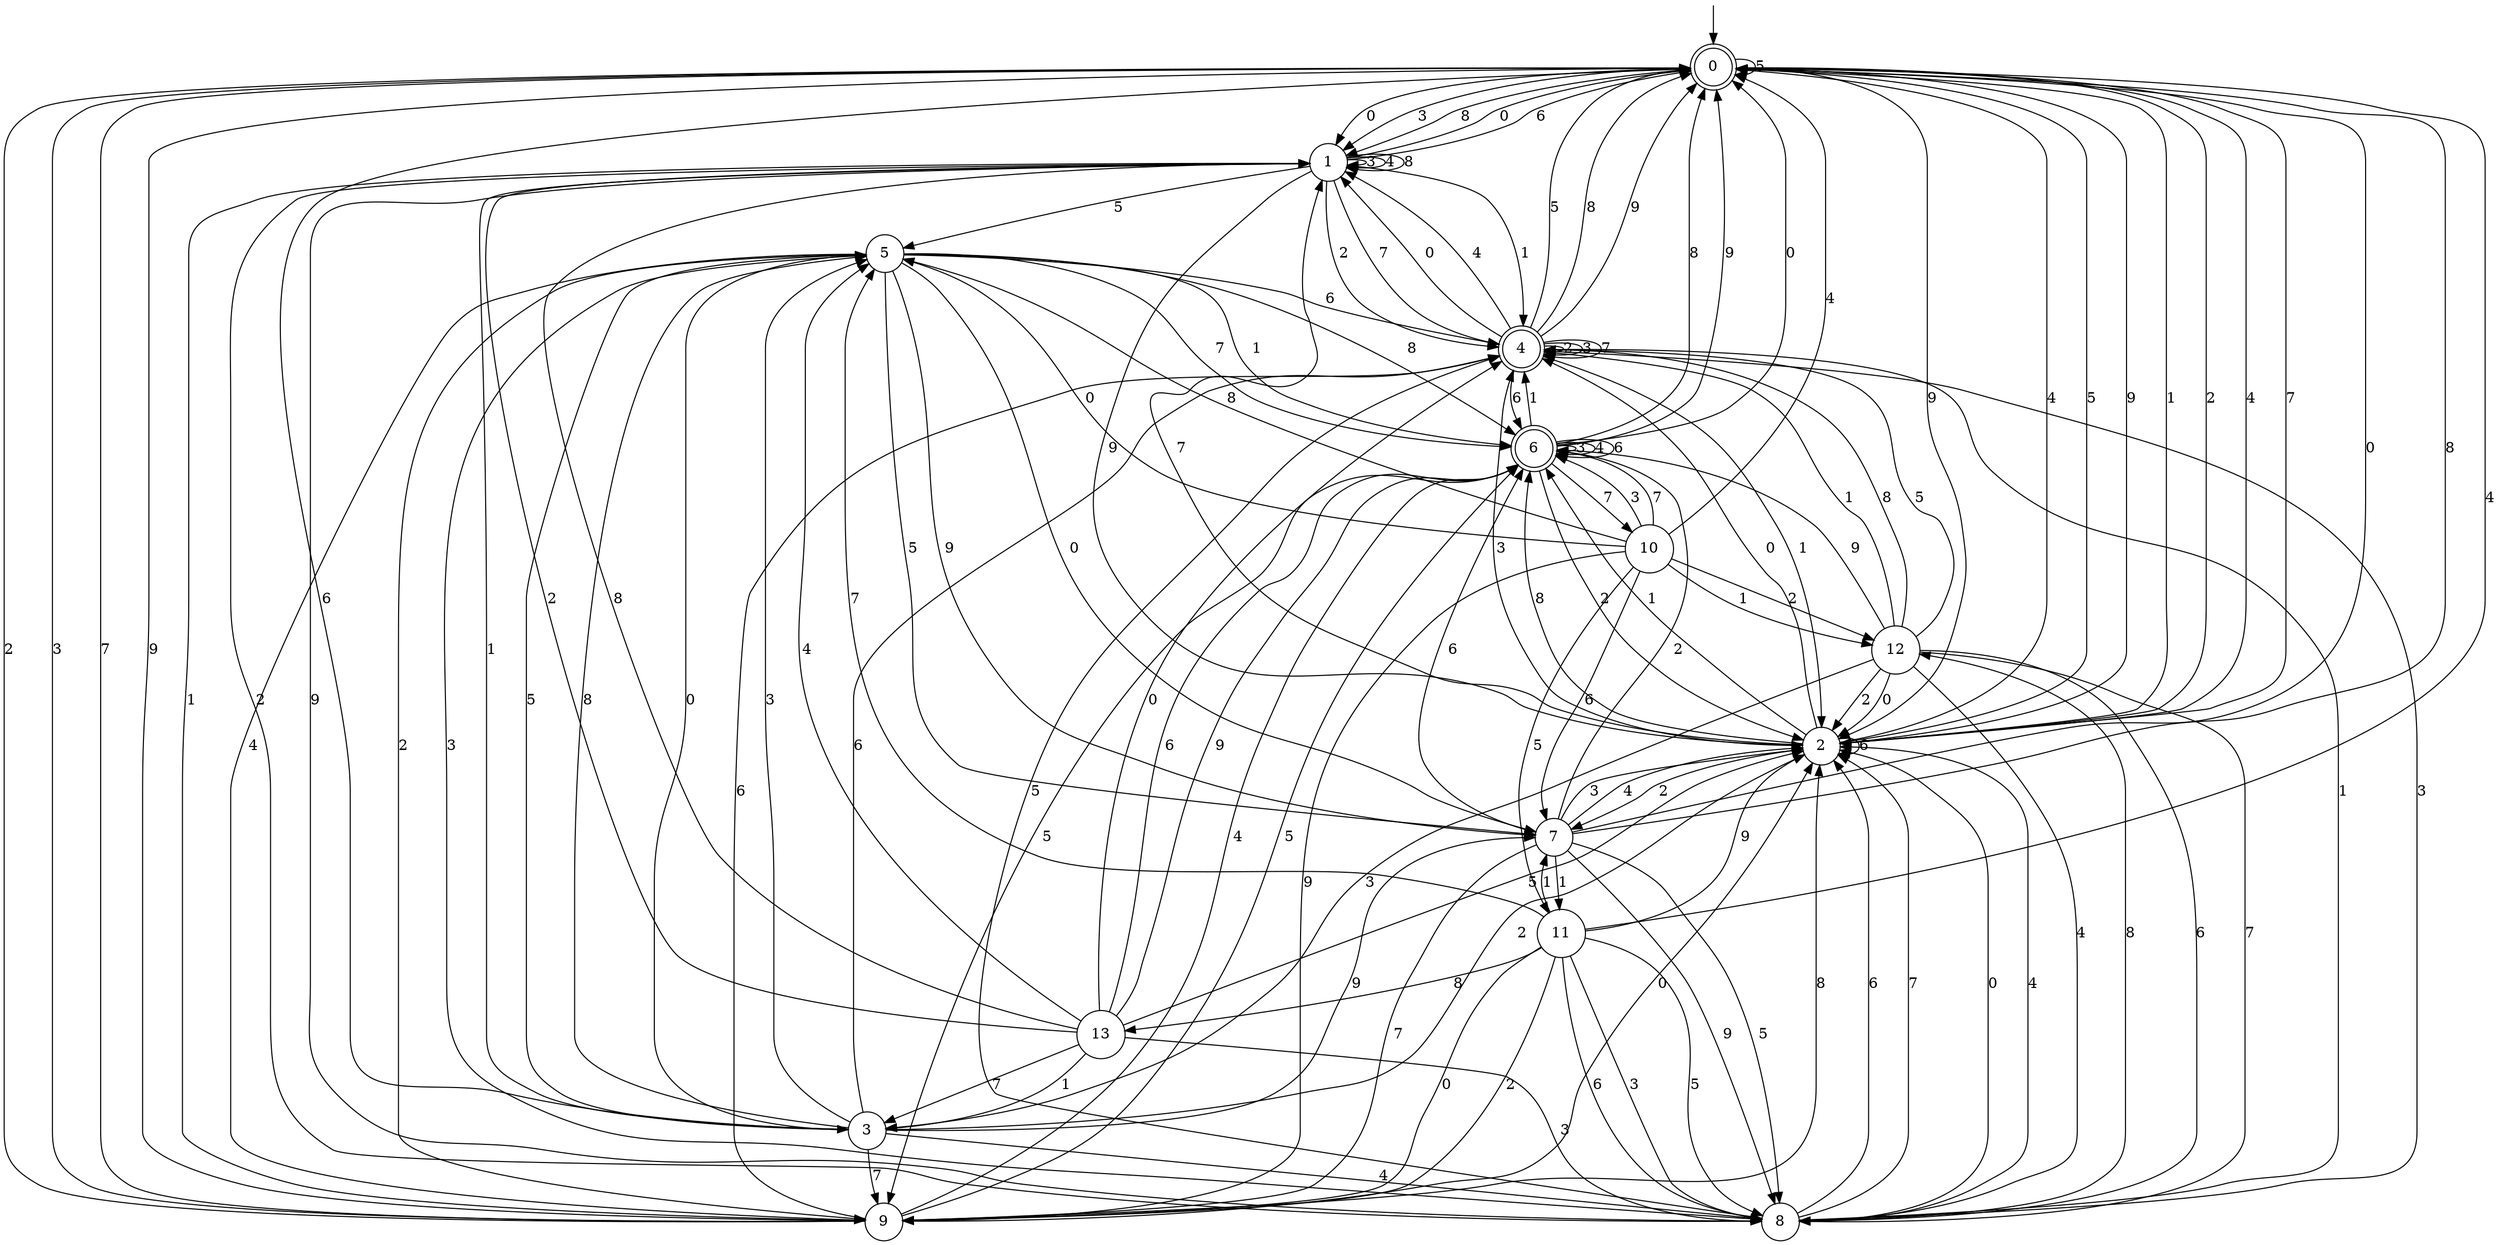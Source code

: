 digraph g {

	s0 [shape="doublecircle" label="0"];
	s1 [shape="circle" label="1"];
	s2 [shape="circle" label="2"];
	s3 [shape="circle" label="3"];
	s4 [shape="doublecircle" label="4"];
	s5 [shape="circle" label="5"];
	s6 [shape="doublecircle" label="6"];
	s7 [shape="circle" label="7"];
	s8 [shape="circle" label="8"];
	s9 [shape="circle" label="9"];
	s10 [shape="circle" label="10"];
	s11 [shape="circle" label="11"];
	s12 [shape="circle" label="12"];
	s13 [shape="circle" label="13"];
	s0 -> s1 [label="0"];
	s0 -> s2 [label="1"];
	s0 -> s2 [label="2"];
	s0 -> s1 [label="3"];
	s0 -> s2 [label="4"];
	s0 -> s0 [label="5"];
	s0 -> s3 [label="6"];
	s0 -> s2 [label="7"];
	s0 -> s1 [label="8"];
	s0 -> s2 [label="9"];
	s1 -> s0 [label="0"];
	s1 -> s4 [label="1"];
	s1 -> s4 [label="2"];
	s1 -> s1 [label="3"];
	s1 -> s1 [label="4"];
	s1 -> s5 [label="5"];
	s1 -> s0 [label="6"];
	s1 -> s4 [label="7"];
	s1 -> s1 [label="8"];
	s1 -> s2 [label="9"];
	s2 -> s4 [label="0"];
	s2 -> s6 [label="1"];
	s2 -> s7 [label="2"];
	s2 -> s4 [label="3"];
	s2 -> s0 [label="4"];
	s2 -> s0 [label="5"];
	s2 -> s2 [label="6"];
	s2 -> s1 [label="7"];
	s2 -> s6 [label="8"];
	s2 -> s0 [label="9"];
	s3 -> s5 [label="0"];
	s3 -> s1 [label="1"];
	s3 -> s2 [label="2"];
	s3 -> s5 [label="3"];
	s3 -> s8 [label="4"];
	s3 -> s5 [label="5"];
	s3 -> s4 [label="6"];
	s3 -> s9 [label="7"];
	s3 -> s5 [label="8"];
	s3 -> s7 [label="9"];
	s4 -> s1 [label="0"];
	s4 -> s2 [label="1"];
	s4 -> s4 [label="2"];
	s4 -> s4 [label="3"];
	s4 -> s1 [label="4"];
	s4 -> s0 [label="5"];
	s4 -> s6 [label="6"];
	s4 -> s4 [label="7"];
	s4 -> s0 [label="8"];
	s4 -> s0 [label="9"];
	s5 -> s7 [label="0"];
	s5 -> s6 [label="1"];
	s5 -> s9 [label="2"];
	s5 -> s8 [label="3"];
	s5 -> s9 [label="4"];
	s5 -> s7 [label="5"];
	s5 -> s4 [label="6"];
	s5 -> s6 [label="7"];
	s5 -> s6 [label="8"];
	s5 -> s7 [label="9"];
	s6 -> s0 [label="0"];
	s6 -> s4 [label="1"];
	s6 -> s2 [label="2"];
	s6 -> s6 [label="3"];
	s6 -> s6 [label="4"];
	s6 -> s9 [label="5"];
	s6 -> s6 [label="6"];
	s6 -> s10 [label="7"];
	s6 -> s0 [label="8"];
	s6 -> s0 [label="9"];
	s7 -> s0 [label="0"];
	s7 -> s11 [label="1"];
	s7 -> s6 [label="2"];
	s7 -> s2 [label="3"];
	s7 -> s2 [label="4"];
	s7 -> s8 [label="5"];
	s7 -> s6 [label="6"];
	s7 -> s9 [label="7"];
	s7 -> s0 [label="8"];
	s7 -> s8 [label="9"];
	s8 -> s2 [label="0"];
	s8 -> s4 [label="1"];
	s8 -> s1 [label="2"];
	s8 -> s4 [label="3"];
	s8 -> s2 [label="4"];
	s8 -> s4 [label="5"];
	s8 -> s2 [label="6"];
	s8 -> s2 [label="7"];
	s8 -> s12 [label="8"];
	s8 -> s1 [label="9"];
	s9 -> s2 [label="0"];
	s9 -> s1 [label="1"];
	s9 -> s0 [label="2"];
	s9 -> s0 [label="3"];
	s9 -> s6 [label="4"];
	s9 -> s6 [label="5"];
	s9 -> s4 [label="6"];
	s9 -> s0 [label="7"];
	s9 -> s2 [label="8"];
	s9 -> s0 [label="9"];
	s10 -> s5 [label="0"];
	s10 -> s12 [label="1"];
	s10 -> s12 [label="2"];
	s10 -> s6 [label="3"];
	s10 -> s0 [label="4"];
	s10 -> s11 [label="5"];
	s10 -> s7 [label="6"];
	s10 -> s6 [label="7"];
	s10 -> s5 [label="8"];
	s10 -> s9 [label="9"];
	s11 -> s9 [label="0"];
	s11 -> s7 [label="1"];
	s11 -> s9 [label="2"];
	s11 -> s8 [label="3"];
	s11 -> s0 [label="4"];
	s11 -> s8 [label="5"];
	s11 -> s8 [label="6"];
	s11 -> s5 [label="7"];
	s11 -> s13 [label="8"];
	s11 -> s2 [label="9"];
	s12 -> s2 [label="0"];
	s12 -> s4 [label="1"];
	s12 -> s2 [label="2"];
	s12 -> s3 [label="3"];
	s12 -> s8 [label="4"];
	s12 -> s4 [label="5"];
	s12 -> s8 [label="6"];
	s12 -> s8 [label="7"];
	s12 -> s4 [label="8"];
	s12 -> s6 [label="9"];
	s13 -> s4 [label="0"];
	s13 -> s3 [label="1"];
	s13 -> s1 [label="2"];
	s13 -> s8 [label="3"];
	s13 -> s5 [label="4"];
	s13 -> s2 [label="5"];
	s13 -> s6 [label="6"];
	s13 -> s3 [label="7"];
	s13 -> s1 [label="8"];
	s13 -> s6 [label="9"];

__start0 [label="" shape="none" width="0" height="0"];
__start0 -> s0;

}
